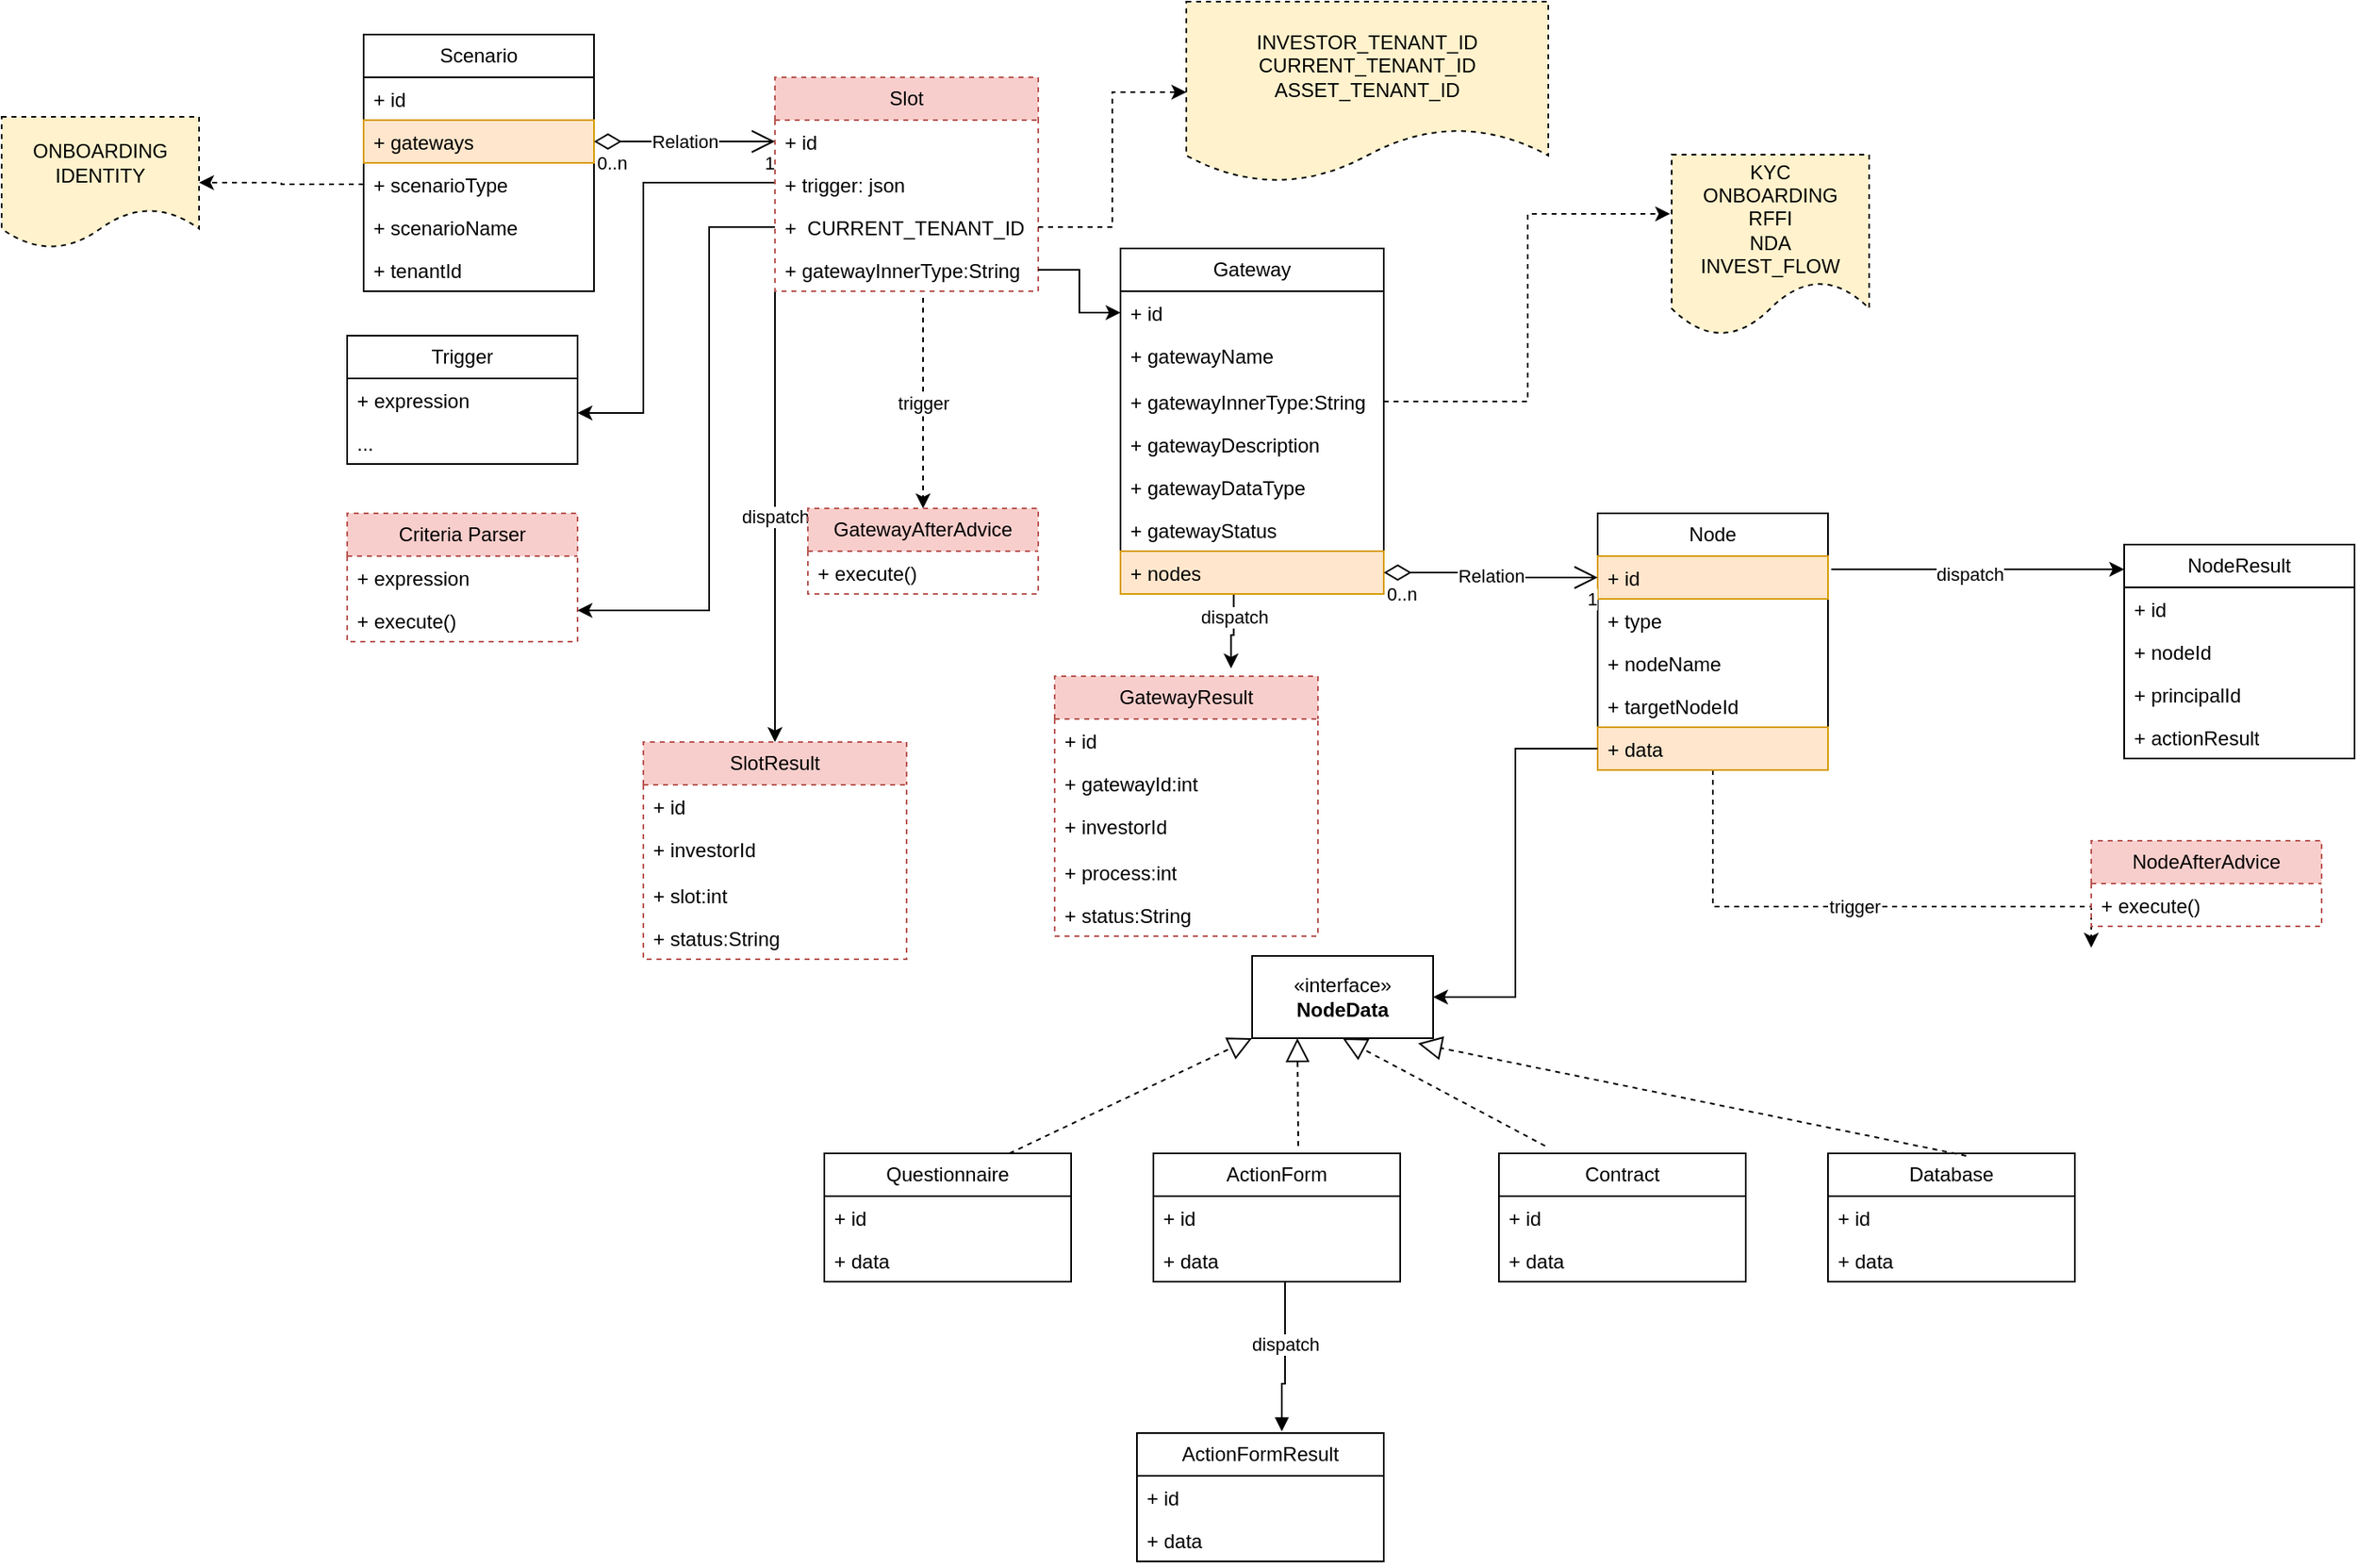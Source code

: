 <mxfile version="21.1.5" type="github">
  <diagram name="Page-1" id="zkiOzuIirDhht_6JCu3d">
    <mxGraphModel dx="2222" dy="1709" grid="1" gridSize="10" guides="1" tooltips="1" connect="1" arrows="1" fold="1" page="1" pageScale="1" pageWidth="850" pageHeight="1100" math="0" shadow="0">
      <root>
        <mxCell id="0" />
        <mxCell id="1" parent="0" />
        <mxCell id="HiliEsV1Wk5pN1YROUXO-3" value="Scenario" style="swimlane;fontStyle=0;childLayout=stackLayout;horizontal=1;startSize=26;fillColor=none;horizontalStack=0;resizeParent=1;resizeParentMax=0;resizeLast=0;collapsible=1;marginBottom=0;whiteSpace=wrap;html=1;" vertex="1" parent="1">
          <mxGeometry x="-370" y="-10" width="140" height="156" as="geometry" />
        </mxCell>
        <mxCell id="HiliEsV1Wk5pN1YROUXO-4" value="+ id" style="text;strokeColor=none;fillColor=none;align=left;verticalAlign=top;spacingLeft=4;spacingRight=4;overflow=hidden;rotatable=0;points=[[0,0.5],[1,0.5]];portConstraint=eastwest;whiteSpace=wrap;html=1;" vertex="1" parent="HiliEsV1Wk5pN1YROUXO-3">
          <mxGeometry y="26" width="140" height="26" as="geometry" />
        </mxCell>
        <mxCell id="HiliEsV1Wk5pN1YROUXO-9" value="+&amp;nbsp;gateways" style="text;strokeColor=#d79b00;fillColor=#ffe6cc;align=left;verticalAlign=top;spacingLeft=4;spacingRight=4;overflow=hidden;rotatable=0;points=[[0,0.5],[1,0.5]];portConstraint=eastwest;whiteSpace=wrap;html=1;" vertex="1" parent="HiliEsV1Wk5pN1YROUXO-3">
          <mxGeometry y="52" width="140" height="26" as="geometry" />
        </mxCell>
        <mxCell id="HiliEsV1Wk5pN1YROUXO-5" value="+ scenarioType" style="text;strokeColor=none;fillColor=none;align=left;verticalAlign=top;spacingLeft=4;spacingRight=4;overflow=hidden;rotatable=0;points=[[0,0.5],[1,0.5]];portConstraint=eastwest;whiteSpace=wrap;html=1;" vertex="1" parent="HiliEsV1Wk5pN1YROUXO-3">
          <mxGeometry y="78" width="140" height="26" as="geometry" />
        </mxCell>
        <mxCell id="HiliEsV1Wk5pN1YROUXO-7" value="+ scenarioName" style="text;strokeColor=none;fillColor=none;align=left;verticalAlign=top;spacingLeft=4;spacingRight=4;overflow=hidden;rotatable=0;points=[[0,0.5],[1,0.5]];portConstraint=eastwest;whiteSpace=wrap;html=1;" vertex="1" parent="HiliEsV1Wk5pN1YROUXO-3">
          <mxGeometry y="104" width="140" height="26" as="geometry" />
        </mxCell>
        <mxCell id="HiliEsV1Wk5pN1YROUXO-6" value="+&amp;nbsp;tenantId" style="text;strokeColor=none;fillColor=none;align=left;verticalAlign=top;spacingLeft=4;spacingRight=4;overflow=hidden;rotatable=0;points=[[0,0.5],[1,0.5]];portConstraint=eastwest;whiteSpace=wrap;html=1;" vertex="1" parent="HiliEsV1Wk5pN1YROUXO-3">
          <mxGeometry y="130" width="140" height="26" as="geometry" />
        </mxCell>
        <mxCell id="HiliEsV1Wk5pN1YROUXO-122" value="trigger" style="edgeStyle=orthogonalEdgeStyle;rounded=0;orthogonalLoop=1;jettySize=auto;html=1;dashed=1;entryX=0.5;entryY=0;entryDx=0;entryDy=0;" edge="1" parent="1" target="HiliEsV1Wk5pN1YROUXO-120">
          <mxGeometry relative="1" as="geometry">
            <mxPoint x="-30" y="150" as="sourcePoint" />
            <mxPoint x="-30" y="339" as="targetPoint" />
            <Array as="points">
              <mxPoint x="-30" y="150" />
            </Array>
          </mxGeometry>
        </mxCell>
        <mxCell id="HiliEsV1Wk5pN1YROUXO-138" value="" style="edgeStyle=orthogonalEdgeStyle;rounded=0;orthogonalLoop=1;jettySize=auto;html=1;entryX=0.67;entryY=-0.03;entryDx=0;entryDy=0;entryPerimeter=0;exitX=0.43;exitY=1.006;exitDx=0;exitDy=0;exitPerimeter=0;" edge="1" parent="1" source="HiliEsV1Wk5pN1YROUXO-17" target="HiliEsV1Wk5pN1YROUXO-130">
          <mxGeometry relative="1" as="geometry" />
        </mxCell>
        <mxCell id="HiliEsV1Wk5pN1YROUXO-139" value="dispatch" style="edgeLabel;html=1;align=center;verticalAlign=middle;resizable=0;points=[];" vertex="1" connectable="0" parent="HiliEsV1Wk5pN1YROUXO-138">
          <mxGeometry x="-0.399" relative="1" as="geometry">
            <mxPoint as="offset" />
          </mxGeometry>
        </mxCell>
        <mxCell id="HiliEsV1Wk5pN1YROUXO-10" value="Gateway" style="swimlane;fontStyle=0;childLayout=stackLayout;horizontal=1;startSize=26;fillColor=none;horizontalStack=0;resizeParent=1;resizeParentMax=0;resizeLast=0;collapsible=1;marginBottom=0;whiteSpace=wrap;html=1;" vertex="1" parent="1">
          <mxGeometry x="90" y="120" width="160" height="210" as="geometry" />
        </mxCell>
        <mxCell id="HiliEsV1Wk5pN1YROUXO-11" value="+ id" style="text;strokeColor=none;fillColor=none;align=left;verticalAlign=top;spacingLeft=4;spacingRight=4;overflow=hidden;rotatable=0;points=[[0,0.5],[1,0.5]];portConstraint=eastwest;whiteSpace=wrap;html=1;" vertex="1" parent="HiliEsV1Wk5pN1YROUXO-10">
          <mxGeometry y="26" width="160" height="26" as="geometry" />
        </mxCell>
        <mxCell id="HiliEsV1Wk5pN1YROUXO-12" value="+ gatewayName" style="text;strokeColor=none;fillColor=none;align=left;verticalAlign=top;spacingLeft=4;spacingRight=4;overflow=hidden;rotatable=0;points=[[0,0.5],[1,0.5]];portConstraint=eastwest;whiteSpace=wrap;html=1;" vertex="1" parent="HiliEsV1Wk5pN1YROUXO-10">
          <mxGeometry y="52" width="160" height="28" as="geometry" />
        </mxCell>
        <mxCell id="HiliEsV1Wk5pN1YROUXO-13" value="+ gatewayInnerType:String" style="text;strokeColor=none;fillColor=none;align=left;verticalAlign=top;spacingLeft=4;spacingRight=4;overflow=hidden;rotatable=0;points=[[0,0.5],[1,0.5]];portConstraint=eastwest;whiteSpace=wrap;html=1;" vertex="1" parent="HiliEsV1Wk5pN1YROUXO-10">
          <mxGeometry y="80" width="160" height="26" as="geometry" />
        </mxCell>
        <mxCell id="HiliEsV1Wk5pN1YROUXO-14" value="+&amp;nbsp;gatewayDescription" style="text;strokeColor=none;fillColor=none;align=left;verticalAlign=top;spacingLeft=4;spacingRight=4;overflow=hidden;rotatable=0;points=[[0,0.5],[1,0.5]];portConstraint=eastwest;whiteSpace=wrap;html=1;" vertex="1" parent="HiliEsV1Wk5pN1YROUXO-10">
          <mxGeometry y="106" width="160" height="26" as="geometry" />
        </mxCell>
        <mxCell id="HiliEsV1Wk5pN1YROUXO-15" value="+&amp;nbsp;gatewayDataType" style="text;strokeColor=none;fillColor=none;align=left;verticalAlign=top;spacingLeft=4;spacingRight=4;overflow=hidden;rotatable=0;points=[[0,0.5],[1,0.5]];portConstraint=eastwest;whiteSpace=wrap;html=1;" vertex="1" parent="HiliEsV1Wk5pN1YROUXO-10">
          <mxGeometry y="132" width="160" height="26" as="geometry" />
        </mxCell>
        <mxCell id="HiliEsV1Wk5pN1YROUXO-75" value="+&amp;nbsp;gatewayStatus" style="text;strokeColor=none;fillColor=none;align=left;verticalAlign=top;spacingLeft=4;spacingRight=4;overflow=hidden;rotatable=0;points=[[0,0.5],[1,0.5]];portConstraint=eastwest;whiteSpace=wrap;html=1;" vertex="1" parent="HiliEsV1Wk5pN1YROUXO-10">
          <mxGeometry y="158" width="160" height="26" as="geometry" />
        </mxCell>
        <mxCell id="HiliEsV1Wk5pN1YROUXO-17" value="+&amp;nbsp;nodes" style="text;strokeColor=#d79b00;fillColor=#ffe6cc;align=left;verticalAlign=top;spacingLeft=4;spacingRight=4;overflow=hidden;rotatable=0;points=[[0,0.5],[1,0.5]];portConstraint=eastwest;whiteSpace=wrap;html=1;" vertex="1" parent="HiliEsV1Wk5pN1YROUXO-10">
          <mxGeometry y="184" width="160" height="26" as="geometry" />
        </mxCell>
        <mxCell id="HiliEsV1Wk5pN1YROUXO-100" style="edgeStyle=orthogonalEdgeStyle;rounded=0;orthogonalLoop=1;jettySize=auto;html=1;" edge="1" parent="1">
          <mxGeometry relative="1" as="geometry">
            <mxPoint x="522" y="315" as="sourcePoint" />
            <mxPoint x="700" y="315" as="targetPoint" />
            <Array as="points">
              <mxPoint x="690" y="315" />
            </Array>
          </mxGeometry>
        </mxCell>
        <mxCell id="HiliEsV1Wk5pN1YROUXO-102" value="dispatch" style="edgeLabel;html=1;align=center;verticalAlign=middle;resizable=0;points=[];" vertex="1" connectable="0" parent="HiliEsV1Wk5pN1YROUXO-100">
          <mxGeometry x="-0.063" y="-3" relative="1" as="geometry">
            <mxPoint as="offset" />
          </mxGeometry>
        </mxCell>
        <mxCell id="HiliEsV1Wk5pN1YROUXO-119" value="trigger" style="edgeStyle=orthogonalEdgeStyle;rounded=0;orthogonalLoop=1;jettySize=auto;html=1;entryX=0;entryY=0.5;entryDx=0;entryDy=0;dashed=1;" edge="1" parent="1" source="HiliEsV1Wk5pN1YROUXO-18">
          <mxGeometry relative="1" as="geometry">
            <mxPoint x="680" y="545" as="targetPoint" />
            <Array as="points">
              <mxPoint x="450" y="520" />
              <mxPoint x="680" y="520" />
            </Array>
          </mxGeometry>
        </mxCell>
        <mxCell id="HiliEsV1Wk5pN1YROUXO-18" value="Node" style="swimlane;fontStyle=0;childLayout=stackLayout;horizontal=1;startSize=26;fillColor=none;horizontalStack=0;resizeParent=1;resizeParentMax=0;resizeLast=0;collapsible=1;marginBottom=0;whiteSpace=wrap;html=1;" vertex="1" parent="1">
          <mxGeometry x="380" y="281" width="140" height="156" as="geometry" />
        </mxCell>
        <mxCell id="HiliEsV1Wk5pN1YROUXO-19" value="+ id" style="text;strokeColor=#d79b00;fillColor=#ffe6cc;align=left;verticalAlign=top;spacingLeft=4;spacingRight=4;overflow=hidden;rotatable=0;points=[[0,0.5],[1,0.5]];portConstraint=eastwest;whiteSpace=wrap;html=1;" vertex="1" parent="HiliEsV1Wk5pN1YROUXO-18">
          <mxGeometry y="26" width="140" height="26" as="geometry" />
        </mxCell>
        <mxCell id="HiliEsV1Wk5pN1YROUXO-20" value="+ type" style="text;strokeColor=none;fillColor=none;align=left;verticalAlign=top;spacingLeft=4;spacingRight=4;overflow=hidden;rotatable=0;points=[[0,0.5],[1,0.5]];portConstraint=eastwest;whiteSpace=wrap;html=1;" vertex="1" parent="HiliEsV1Wk5pN1YROUXO-18">
          <mxGeometry y="52" width="140" height="26" as="geometry" />
        </mxCell>
        <mxCell id="HiliEsV1Wk5pN1YROUXO-21" value="+ nodeName" style="text;strokeColor=none;fillColor=none;align=left;verticalAlign=top;spacingLeft=4;spacingRight=4;overflow=hidden;rotatable=0;points=[[0,0.5],[1,0.5]];portConstraint=eastwest;whiteSpace=wrap;html=1;" vertex="1" parent="HiliEsV1Wk5pN1YROUXO-18">
          <mxGeometry y="78" width="140" height="26" as="geometry" />
        </mxCell>
        <mxCell id="HiliEsV1Wk5pN1YROUXO-22" value="+&amp;nbsp;targetNodeId" style="text;strokeColor=none;fillColor=none;align=left;verticalAlign=top;spacingLeft=4;spacingRight=4;overflow=hidden;rotatable=0;points=[[0,0.5],[1,0.5]];portConstraint=eastwest;whiteSpace=wrap;html=1;" vertex="1" parent="HiliEsV1Wk5pN1YROUXO-18">
          <mxGeometry y="104" width="140" height="26" as="geometry" />
        </mxCell>
        <mxCell id="HiliEsV1Wk5pN1YROUXO-33" value="+ data" style="text;strokeColor=#d79b00;fillColor=#ffe6cc;align=left;verticalAlign=top;spacingLeft=4;spacingRight=4;overflow=hidden;rotatable=0;points=[[0,0.5],[1,0.5]];portConstraint=eastwest;whiteSpace=wrap;html=1;" vertex="1" parent="HiliEsV1Wk5pN1YROUXO-18">
          <mxGeometry y="130" width="140" height="26" as="geometry" />
        </mxCell>
        <mxCell id="HiliEsV1Wk5pN1YROUXO-26" value="Relation" style="endArrow=open;html=1;endSize=12;startArrow=diamondThin;startSize=14;startFill=0;edgeStyle=orthogonalEdgeStyle;rounded=0;exitX=1;exitY=0.5;exitDx=0;exitDy=0;entryX=0;entryY=0.5;entryDx=0;entryDy=0;" edge="1" parent="1" source="HiliEsV1Wk5pN1YROUXO-9" target="HiliEsV1Wk5pN1YROUXO-105">
          <mxGeometry relative="1" as="geometry">
            <mxPoint x="190" y="350" as="sourcePoint" />
            <mxPoint x="350" y="350" as="targetPoint" />
            <mxPoint as="offset" />
          </mxGeometry>
        </mxCell>
        <mxCell id="HiliEsV1Wk5pN1YROUXO-27" value="0..n" style="edgeLabel;resizable=0;html=1;align=left;verticalAlign=top;" connectable="0" vertex="1" parent="HiliEsV1Wk5pN1YROUXO-26">
          <mxGeometry x="-1" relative="1" as="geometry">
            <mxPoint as="offset" />
          </mxGeometry>
        </mxCell>
        <mxCell id="HiliEsV1Wk5pN1YROUXO-28" value="1" style="edgeLabel;resizable=0;html=1;align=right;verticalAlign=top;" connectable="0" vertex="1" parent="HiliEsV1Wk5pN1YROUXO-26">
          <mxGeometry x="1" relative="1" as="geometry" />
        </mxCell>
        <mxCell id="HiliEsV1Wk5pN1YROUXO-30" value="Relation" style="endArrow=open;html=1;endSize=12;startArrow=diamondThin;startSize=14;startFill=0;edgeStyle=orthogonalEdgeStyle;rounded=0;exitX=1;exitY=0.5;exitDx=0;exitDy=0;entryX=0;entryY=0.5;entryDx=0;entryDy=0;" edge="1" parent="1" source="HiliEsV1Wk5pN1YROUXO-17" target="HiliEsV1Wk5pN1YROUXO-19">
          <mxGeometry relative="1" as="geometry">
            <mxPoint x="140" y="530" as="sourcePoint" />
            <mxPoint x="300" y="530" as="targetPoint" />
          </mxGeometry>
        </mxCell>
        <mxCell id="HiliEsV1Wk5pN1YROUXO-31" value="0..n" style="edgeLabel;resizable=0;html=1;align=left;verticalAlign=top;" connectable="0" vertex="1" parent="HiliEsV1Wk5pN1YROUXO-30">
          <mxGeometry x="-1" relative="1" as="geometry" />
        </mxCell>
        <mxCell id="HiliEsV1Wk5pN1YROUXO-32" value="1" style="edgeLabel;resizable=0;html=1;align=right;verticalAlign=top;" connectable="0" vertex="1" parent="HiliEsV1Wk5pN1YROUXO-30">
          <mxGeometry x="1" relative="1" as="geometry" />
        </mxCell>
        <mxCell id="HiliEsV1Wk5pN1YROUXO-35" value="Questionnaire" style="swimlane;fontStyle=0;childLayout=stackLayout;horizontal=1;startSize=26;fillColor=none;horizontalStack=0;resizeParent=1;resizeParentMax=0;resizeLast=0;collapsible=1;marginBottom=0;whiteSpace=wrap;html=1;" vertex="1" parent="1">
          <mxGeometry x="-90" y="670" width="150" height="78" as="geometry" />
        </mxCell>
        <mxCell id="HiliEsV1Wk5pN1YROUXO-36" value="+ id" style="text;strokeColor=none;fillColor=none;align=left;verticalAlign=top;spacingLeft=4;spacingRight=4;overflow=hidden;rotatable=0;points=[[0,0.5],[1,0.5]];portConstraint=eastwest;whiteSpace=wrap;html=1;" vertex="1" parent="HiliEsV1Wk5pN1YROUXO-35">
          <mxGeometry y="26" width="150" height="26" as="geometry" />
        </mxCell>
        <mxCell id="HiliEsV1Wk5pN1YROUXO-41" value="+ data" style="text;strokeColor=none;fillColor=none;align=left;verticalAlign=top;spacingLeft=4;spacingRight=4;overflow=hidden;rotatable=0;points=[[0,0.5],[1,0.5]];portConstraint=eastwest;whiteSpace=wrap;html=1;" vertex="1" parent="HiliEsV1Wk5pN1YROUXO-35">
          <mxGeometry y="52" width="150" height="26" as="geometry" />
        </mxCell>
        <mxCell id="HiliEsV1Wk5pN1YROUXO-44" style="edgeStyle=orthogonalEdgeStyle;rounded=0;orthogonalLoop=1;jettySize=auto;html=1;entryX=1;entryY=0.5;entryDx=0;entryDy=0;" edge="1" parent="1" source="HiliEsV1Wk5pN1YROUXO-33" target="HiliEsV1Wk5pN1YROUXO-57">
          <mxGeometry relative="1" as="geometry">
            <mxPoint x="340" y="669" as="targetPoint" />
          </mxGeometry>
        </mxCell>
        <mxCell id="HiliEsV1Wk5pN1YROUXO-45" value="ActionForm" style="swimlane;fontStyle=0;childLayout=stackLayout;horizontal=1;startSize=26;fillColor=none;horizontalStack=0;resizeParent=1;resizeParentMax=0;resizeLast=0;collapsible=1;marginBottom=0;whiteSpace=wrap;html=1;" vertex="1" parent="1">
          <mxGeometry x="110" y="670" width="150" height="78" as="geometry" />
        </mxCell>
        <mxCell id="HiliEsV1Wk5pN1YROUXO-46" value="+ id" style="text;strokeColor=none;fillColor=none;align=left;verticalAlign=top;spacingLeft=4;spacingRight=4;overflow=hidden;rotatable=0;points=[[0,0.5],[1,0.5]];portConstraint=eastwest;whiteSpace=wrap;html=1;" vertex="1" parent="HiliEsV1Wk5pN1YROUXO-45">
          <mxGeometry y="26" width="150" height="26" as="geometry" />
        </mxCell>
        <mxCell id="HiliEsV1Wk5pN1YROUXO-47" value="+ data" style="text;strokeColor=none;fillColor=none;align=left;verticalAlign=top;spacingLeft=4;spacingRight=4;overflow=hidden;rotatable=0;points=[[0,0.5],[1,0.5]];portConstraint=eastwest;whiteSpace=wrap;html=1;" vertex="1" parent="HiliEsV1Wk5pN1YROUXO-45">
          <mxGeometry y="52" width="150" height="26" as="geometry" />
        </mxCell>
        <mxCell id="HiliEsV1Wk5pN1YROUXO-48" value="Contract" style="swimlane;fontStyle=0;childLayout=stackLayout;horizontal=1;startSize=26;fillColor=none;horizontalStack=0;resizeParent=1;resizeParentMax=0;resizeLast=0;collapsible=1;marginBottom=0;whiteSpace=wrap;html=1;" vertex="1" parent="1">
          <mxGeometry x="320" y="670" width="150" height="78" as="geometry" />
        </mxCell>
        <mxCell id="HiliEsV1Wk5pN1YROUXO-49" value="+ id" style="text;strokeColor=none;fillColor=none;align=left;verticalAlign=top;spacingLeft=4;spacingRight=4;overflow=hidden;rotatable=0;points=[[0,0.5],[1,0.5]];portConstraint=eastwest;whiteSpace=wrap;html=1;" vertex="1" parent="HiliEsV1Wk5pN1YROUXO-48">
          <mxGeometry y="26" width="150" height="26" as="geometry" />
        </mxCell>
        <mxCell id="HiliEsV1Wk5pN1YROUXO-50" value="+ data" style="text;strokeColor=none;fillColor=none;align=left;verticalAlign=top;spacingLeft=4;spacingRight=4;overflow=hidden;rotatable=0;points=[[0,0.5],[1,0.5]];portConstraint=eastwest;whiteSpace=wrap;html=1;" vertex="1" parent="HiliEsV1Wk5pN1YROUXO-48">
          <mxGeometry y="52" width="150" height="26" as="geometry" />
        </mxCell>
        <mxCell id="HiliEsV1Wk5pN1YROUXO-56" value="" style="endArrow=block;dashed=1;endFill=0;endSize=12;html=1;rounded=0;exitX=0.75;exitY=0;exitDx=0;exitDy=0;entryX=0;entryY=1;entryDx=0;entryDy=0;" edge="1" parent="1" source="HiliEsV1Wk5pN1YROUXO-35" target="HiliEsV1Wk5pN1YROUXO-57">
          <mxGeometry width="160" relative="1" as="geometry">
            <mxPoint x="80" y="740" as="sourcePoint" />
            <mxPoint x="240" y="740" as="targetPoint" />
          </mxGeometry>
        </mxCell>
        <mxCell id="HiliEsV1Wk5pN1YROUXO-57" value="«interface»&lt;br&gt;&lt;b&gt;NodeData&lt;/b&gt;" style="html=1;whiteSpace=wrap;" vertex="1" parent="1">
          <mxGeometry x="170" y="550" width="110" height="50" as="geometry" />
        </mxCell>
        <mxCell id="HiliEsV1Wk5pN1YROUXO-58" value="" style="endArrow=block;dashed=1;endFill=0;endSize=12;html=1;rounded=0;exitX=0.587;exitY=-0.058;exitDx=0;exitDy=0;exitPerimeter=0;entryX=0.25;entryY=1;entryDx=0;entryDy=0;" edge="1" parent="1" source="HiliEsV1Wk5pN1YROUXO-45" target="HiliEsV1Wk5pN1YROUXO-57">
          <mxGeometry width="160" relative="1" as="geometry">
            <mxPoint x="238" y="690" as="sourcePoint" />
            <mxPoint x="189" y="806" as="targetPoint" />
          </mxGeometry>
        </mxCell>
        <mxCell id="HiliEsV1Wk5pN1YROUXO-60" value="" style="endArrow=block;dashed=1;endFill=0;endSize=12;html=1;rounded=0;entryX=0.5;entryY=1;entryDx=0;entryDy=0;exitX=0.187;exitY=-0.058;exitDx=0;exitDy=0;exitPerimeter=0;" edge="1" parent="1" source="HiliEsV1Wk5pN1YROUXO-48" target="HiliEsV1Wk5pN1YROUXO-57">
          <mxGeometry width="160" relative="1" as="geometry">
            <mxPoint x="259" y="691" as="sourcePoint" />
            <mxPoint x="279" y="810" as="targetPoint" />
          </mxGeometry>
        </mxCell>
        <mxCell id="HiliEsV1Wk5pN1YROUXO-61" value="Database" style="swimlane;fontStyle=0;childLayout=stackLayout;horizontal=1;startSize=26;fillColor=none;horizontalStack=0;resizeParent=1;resizeParentMax=0;resizeLast=0;collapsible=1;marginBottom=0;whiteSpace=wrap;html=1;" vertex="1" parent="1">
          <mxGeometry x="520" y="670" width="150" height="78" as="geometry" />
        </mxCell>
        <mxCell id="HiliEsV1Wk5pN1YROUXO-62" value="+ id" style="text;strokeColor=none;fillColor=none;align=left;verticalAlign=top;spacingLeft=4;spacingRight=4;overflow=hidden;rotatable=0;points=[[0,0.5],[1,0.5]];portConstraint=eastwest;whiteSpace=wrap;html=1;" vertex="1" parent="HiliEsV1Wk5pN1YROUXO-61">
          <mxGeometry y="26" width="150" height="26" as="geometry" />
        </mxCell>
        <mxCell id="HiliEsV1Wk5pN1YROUXO-63" value="+ data" style="text;strokeColor=none;fillColor=none;align=left;verticalAlign=top;spacingLeft=4;spacingRight=4;overflow=hidden;rotatable=0;points=[[0,0.5],[1,0.5]];portConstraint=eastwest;whiteSpace=wrap;html=1;" vertex="1" parent="HiliEsV1Wk5pN1YROUXO-61">
          <mxGeometry y="52" width="150" height="26" as="geometry" />
        </mxCell>
        <mxCell id="HiliEsV1Wk5pN1YROUXO-64" value="" style="endArrow=block;dashed=1;endFill=0;endSize=12;html=1;rounded=0;exitX=0.56;exitY=0.019;exitDx=0;exitDy=0;exitPerimeter=0;entryX=0.917;entryY=1.063;entryDx=0;entryDy=0;entryPerimeter=0;" edge="1" parent="1" source="HiliEsV1Wk5pN1YROUXO-61" target="HiliEsV1Wk5pN1YROUXO-57">
          <mxGeometry width="160" relative="1" as="geometry">
            <mxPoint x="287" y="690" as="sourcePoint" />
            <mxPoint x="260" y="580" as="targetPoint" />
          </mxGeometry>
        </mxCell>
        <mxCell id="HiliEsV1Wk5pN1YROUXO-65" value="NodeResult" style="swimlane;fontStyle=0;childLayout=stackLayout;horizontal=1;startSize=26;fillColor=none;horizontalStack=0;resizeParent=1;resizeParentMax=0;resizeLast=0;collapsible=1;marginBottom=0;whiteSpace=wrap;html=1;" vertex="1" parent="1">
          <mxGeometry x="700" y="300" width="140" height="130" as="geometry" />
        </mxCell>
        <mxCell id="HiliEsV1Wk5pN1YROUXO-66" value="+ id" style="text;strokeColor=none;fillColor=none;align=left;verticalAlign=top;spacingLeft=4;spacingRight=4;overflow=hidden;rotatable=0;points=[[0,0.5],[1,0.5]];portConstraint=eastwest;whiteSpace=wrap;html=1;" vertex="1" parent="HiliEsV1Wk5pN1YROUXO-65">
          <mxGeometry y="26" width="140" height="26" as="geometry" />
        </mxCell>
        <mxCell id="HiliEsV1Wk5pN1YROUXO-67" value="+ nodeId" style="text;align=left;verticalAlign=top;spacingLeft=4;spacingRight=4;overflow=hidden;rotatable=0;points=[[0,0.5],[1,0.5]];portConstraint=eastwest;whiteSpace=wrap;html=1;" vertex="1" parent="HiliEsV1Wk5pN1YROUXO-65">
          <mxGeometry y="52" width="140" height="26" as="geometry" />
        </mxCell>
        <mxCell id="HiliEsV1Wk5pN1YROUXO-68" value="+ principalId" style="text;strokeColor=none;fillColor=none;align=left;verticalAlign=top;spacingLeft=4;spacingRight=4;overflow=hidden;rotatable=0;points=[[0,0.5],[1,0.5]];portConstraint=eastwest;whiteSpace=wrap;html=1;" vertex="1" parent="HiliEsV1Wk5pN1YROUXO-65">
          <mxGeometry y="78" width="140" height="26" as="geometry" />
        </mxCell>
        <mxCell id="HiliEsV1Wk5pN1YROUXO-70" value="+&amp;nbsp;actionResult" style="text;strokeColor=none;fillColor=none;align=left;verticalAlign=top;spacingLeft=4;spacingRight=4;overflow=hidden;rotatable=0;points=[[0,0.5],[1,0.5]];portConstraint=eastwest;whiteSpace=wrap;html=1;" vertex="1" parent="HiliEsV1Wk5pN1YROUXO-65">
          <mxGeometry y="104" width="140" height="26" as="geometry" />
        </mxCell>
        <mxCell id="HiliEsV1Wk5pN1YROUXO-76" value="ActionFormResult" style="swimlane;fontStyle=0;childLayout=stackLayout;horizontal=1;startSize=26;fillColor=none;horizontalStack=0;resizeParent=1;resizeParentMax=0;resizeLast=0;collapsible=1;marginBottom=0;whiteSpace=wrap;html=1;" vertex="1" parent="1">
          <mxGeometry x="100" y="840" width="150" height="78" as="geometry" />
        </mxCell>
        <mxCell id="HiliEsV1Wk5pN1YROUXO-77" value="+ id" style="text;strokeColor=none;fillColor=none;align=left;verticalAlign=top;spacingLeft=4;spacingRight=4;overflow=hidden;rotatable=0;points=[[0,0.5],[1,0.5]];portConstraint=eastwest;whiteSpace=wrap;html=1;" vertex="1" parent="HiliEsV1Wk5pN1YROUXO-76">
          <mxGeometry y="26" width="150" height="26" as="geometry" />
        </mxCell>
        <mxCell id="HiliEsV1Wk5pN1YROUXO-78" value="+ data" style="text;strokeColor=none;fillColor=none;align=left;verticalAlign=top;spacingLeft=4;spacingRight=4;overflow=hidden;rotatable=0;points=[[0,0.5],[1,0.5]];portConstraint=eastwest;whiteSpace=wrap;html=1;" vertex="1" parent="HiliEsV1Wk5pN1YROUXO-76">
          <mxGeometry y="52" width="150" height="26" as="geometry" />
        </mxCell>
        <mxCell id="HiliEsV1Wk5pN1YROUXO-79" value="dispatch" style="html=1;verticalAlign=bottom;endArrow=block;edgeStyle=elbowEdgeStyle;elbow=vertical;curved=0;rounded=0;entryX=0.587;entryY=-0.013;entryDx=0;entryDy=0;entryPerimeter=0;" edge="1" parent="1" target="HiliEsV1Wk5pN1YROUXO-76">
          <mxGeometry width="80" relative="1" as="geometry">
            <mxPoint x="190" y="748" as="sourcePoint" />
            <mxPoint x="300" y="750" as="targetPoint" />
            <Array as="points">
              <mxPoint x="190" y="810" />
              <mxPoint x="190" y="770" />
            </Array>
          </mxGeometry>
        </mxCell>
        <mxCell id="HiliEsV1Wk5pN1YROUXO-82" value="ONBOARDING&lt;br&gt;IDENTITY" style="shape=document;whiteSpace=wrap;html=1;boundedLbl=1;fillColor=#fff2cc;strokeColor=default;dashed=1;" vertex="1" parent="1">
          <mxGeometry x="-590" y="40" width="120" height="80" as="geometry" />
        </mxCell>
        <mxCell id="HiliEsV1Wk5pN1YROUXO-83" value="Trigger" style="swimlane;fontStyle=0;childLayout=stackLayout;horizontal=1;startSize=26;fillColor=none;horizontalStack=0;resizeParent=1;resizeParentMax=0;resizeLast=0;collapsible=1;marginBottom=0;whiteSpace=wrap;html=1;" vertex="1" parent="1">
          <mxGeometry x="-380" y="173" width="140" height="78" as="geometry" />
        </mxCell>
        <mxCell id="HiliEsV1Wk5pN1YROUXO-85" value="+ expression" style="text;strokeColor=none;fillColor=none;align=left;verticalAlign=top;spacingLeft=4;spacingRight=4;overflow=hidden;rotatable=0;points=[[0,0.5],[1,0.5]];portConstraint=eastwest;whiteSpace=wrap;html=1;" vertex="1" parent="HiliEsV1Wk5pN1YROUXO-83">
          <mxGeometry y="26" width="140" height="26" as="geometry" />
        </mxCell>
        <mxCell id="HiliEsV1Wk5pN1YROUXO-86" value="..." style="text;strokeColor=none;fillColor=none;align=left;verticalAlign=top;spacingLeft=4;spacingRight=4;overflow=hidden;rotatable=0;points=[[0,0.5],[1,0.5]];portConstraint=eastwest;whiteSpace=wrap;html=1;" vertex="1" parent="HiliEsV1Wk5pN1YROUXO-83">
          <mxGeometry y="52" width="140" height="26" as="geometry" />
        </mxCell>
        <mxCell id="HiliEsV1Wk5pN1YROUXO-87" style="edgeStyle=orthogonalEdgeStyle;rounded=0;orthogonalLoop=1;jettySize=auto;html=1;exitX=0;exitY=0.5;exitDx=0;exitDy=0;" edge="1" parent="1" source="HiliEsV1Wk5pN1YROUXO-107" target="HiliEsV1Wk5pN1YROUXO-85">
          <mxGeometry relative="1" as="geometry">
            <mxPoint x="-180" y="259" as="sourcePoint" />
            <mxPoint x="-230.0" y="212" as="targetPoint" />
            <Array as="points">
              <mxPoint x="-200" y="80" />
              <mxPoint x="-200" y="220" />
            </Array>
          </mxGeometry>
        </mxCell>
        <mxCell id="HiliEsV1Wk5pN1YROUXO-148" value="dispatch" style="edgeStyle=orthogonalEdgeStyle;rounded=0;orthogonalLoop=1;jettySize=auto;html=1;entryX=0.5;entryY=0;entryDx=0;entryDy=0;" edge="1" parent="1" source="HiliEsV1Wk5pN1YROUXO-104" target="HiliEsV1Wk5pN1YROUXO-142">
          <mxGeometry relative="1" as="geometry">
            <Array as="points">
              <mxPoint x="-120" y="180" />
              <mxPoint x="-120" y="180" />
            </Array>
          </mxGeometry>
        </mxCell>
        <mxCell id="HiliEsV1Wk5pN1YROUXO-104" value="Slot" style="swimlane;fontStyle=0;childLayout=stackLayout;horizontal=1;startSize=26;fillColor=#f8cecc;horizontalStack=0;resizeParent=1;resizeParentMax=0;resizeLast=0;collapsible=1;marginBottom=0;whiteSpace=wrap;html=1;strokeColor=#b85450;dashed=1;" vertex="1" parent="1">
          <mxGeometry x="-120" y="16" width="160" height="130" as="geometry" />
        </mxCell>
        <mxCell id="HiliEsV1Wk5pN1YROUXO-105" value="+ id" style="text;strokeColor=none;fillColor=none;align=left;verticalAlign=top;spacingLeft=4;spacingRight=4;overflow=hidden;rotatable=0;points=[[0,0.5],[1,0.5]];portConstraint=eastwest;whiteSpace=wrap;html=1;" vertex="1" parent="HiliEsV1Wk5pN1YROUXO-104">
          <mxGeometry y="26" width="160" height="26" as="geometry" />
        </mxCell>
        <mxCell id="HiliEsV1Wk5pN1YROUXO-107" value="+ trigger: json" style="text;strokeColor=none;fillColor=none;align=left;verticalAlign=top;spacingLeft=4;spacingRight=4;overflow=hidden;rotatable=0;points=[[0,0.5],[1,0.5]];portConstraint=eastwest;whiteSpace=wrap;html=1;" vertex="1" parent="HiliEsV1Wk5pN1YROUXO-104">
          <mxGeometry y="52" width="160" height="26" as="geometry" />
        </mxCell>
        <mxCell id="HiliEsV1Wk5pN1YROUXO-106" value="+&amp;nbsp; CURRENT_TENANT_ID" style="text;strokeColor=none;fillColor=none;align=left;verticalAlign=top;spacingLeft=4;spacingRight=4;overflow=hidden;rotatable=0;points=[[0,0.5],[1,0.5]];portConstraint=eastwest;whiteSpace=wrap;html=1;" vertex="1" parent="HiliEsV1Wk5pN1YROUXO-104">
          <mxGeometry y="78" width="160" height="26" as="geometry" />
        </mxCell>
        <mxCell id="HiliEsV1Wk5pN1YROUXO-111" value="+ gatewayInnerType:String" style="text;strokeColor=none;fillColor=none;align=left;verticalAlign=top;spacingLeft=4;spacingRight=4;overflow=hidden;rotatable=0;points=[[0,0.5],[1,0.5]];portConstraint=eastwest;whiteSpace=wrap;html=1;" vertex="1" parent="HiliEsV1Wk5pN1YROUXO-104">
          <mxGeometry y="104" width="160" height="26" as="geometry" />
        </mxCell>
        <mxCell id="HiliEsV1Wk5pN1YROUXO-108" style="edgeStyle=orthogonalEdgeStyle;rounded=0;orthogonalLoop=1;jettySize=auto;html=1;entryX=0;entryY=0.5;entryDx=0;entryDy=0;exitX=1;exitY=0.5;exitDx=0;exitDy=0;" edge="1" parent="1" source="HiliEsV1Wk5pN1YROUXO-111" target="HiliEsV1Wk5pN1YROUXO-11">
          <mxGeometry relative="1" as="geometry" />
        </mxCell>
        <mxCell id="HiliEsV1Wk5pN1YROUXO-112" value="KYC&lt;br&gt;ONBOARDING&lt;br&gt;RFFI&lt;br&gt;NDA&lt;br&gt;INVEST_FLOW" style="shape=document;whiteSpace=wrap;html=1;boundedLbl=1;fillColor=#fff2cc;strokeColor=default;dashed=1;" vertex="1" parent="1">
          <mxGeometry x="425" y="63" width="120" height="110" as="geometry" />
        </mxCell>
        <mxCell id="HiliEsV1Wk5pN1YROUXO-113" style="edgeStyle=orthogonalEdgeStyle;rounded=0;orthogonalLoop=1;jettySize=auto;html=1;entryX=-0.008;entryY=0.327;entryDx=0;entryDy=0;entryPerimeter=0;dashed=1;" edge="1" parent="1" source="HiliEsV1Wk5pN1YROUXO-13" target="HiliEsV1Wk5pN1YROUXO-112">
          <mxGeometry relative="1" as="geometry" />
        </mxCell>
        <mxCell id="HiliEsV1Wk5pN1YROUXO-114" value="NodeAfterAdvice" style="swimlane;fontStyle=0;childLayout=stackLayout;horizontal=1;startSize=26;fillColor=#f8cecc;horizontalStack=0;resizeParent=1;resizeParentMax=0;resizeLast=0;collapsible=1;marginBottom=0;whiteSpace=wrap;html=1;strokeColor=#b85450;dashed=1;" vertex="1" parent="1">
          <mxGeometry x="680" y="480" width="140" height="52" as="geometry" />
        </mxCell>
        <mxCell id="HiliEsV1Wk5pN1YROUXO-115" value="+ execute()" style="text;strokeColor=none;fillColor=none;align=left;verticalAlign=top;spacingLeft=4;spacingRight=4;overflow=hidden;rotatable=0;points=[[0,0.5],[1,0.5]];portConstraint=eastwest;whiteSpace=wrap;html=1;" vertex="1" parent="HiliEsV1Wk5pN1YROUXO-114">
          <mxGeometry y="26" width="140" height="26" as="geometry" />
        </mxCell>
        <mxCell id="HiliEsV1Wk5pN1YROUXO-120" value="GatewayAfterAdvice" style="swimlane;fontStyle=0;childLayout=stackLayout;horizontal=1;startSize=26;fillColor=#f8cecc;horizontalStack=0;resizeParent=1;resizeParentMax=0;resizeLast=0;collapsible=1;marginBottom=0;whiteSpace=wrap;html=1;strokeColor=#b85450;dashed=1;" vertex="1" parent="1">
          <mxGeometry x="-100" y="278" width="140" height="52" as="geometry" />
        </mxCell>
        <mxCell id="HiliEsV1Wk5pN1YROUXO-121" value="+ execute()" style="text;strokeColor=none;fillColor=none;align=left;verticalAlign=top;spacingLeft=4;spacingRight=4;overflow=hidden;rotatable=0;points=[[0,0.5],[1,0.5]];portConstraint=eastwest;whiteSpace=wrap;html=1;" vertex="1" parent="HiliEsV1Wk5pN1YROUXO-120">
          <mxGeometry y="26" width="140" height="26" as="geometry" />
        </mxCell>
        <mxCell id="HiliEsV1Wk5pN1YROUXO-123" value="INVESTOR_TENANT_ID&lt;br&gt;CURRENT_TENANT_ID&lt;br&gt;ASSET_TENANT_ID" style="shape=document;whiteSpace=wrap;html=1;boundedLbl=1;fillColor=#fff2cc;strokeColor=default;dashed=1;" vertex="1" parent="1">
          <mxGeometry x="130" y="-30" width="220" height="110" as="geometry" />
        </mxCell>
        <mxCell id="HiliEsV1Wk5pN1YROUXO-124" style="edgeStyle=orthogonalEdgeStyle;rounded=0;orthogonalLoop=1;jettySize=auto;html=1;dashed=1;entryX=0;entryY=0.5;entryDx=0;entryDy=0;" edge="1" parent="1" source="HiliEsV1Wk5pN1YROUXO-106" target="HiliEsV1Wk5pN1YROUXO-123">
          <mxGeometry relative="1" as="geometry" />
        </mxCell>
        <mxCell id="HiliEsV1Wk5pN1YROUXO-126" value="Criteria Parser" style="swimlane;fontStyle=0;childLayout=stackLayout;horizontal=1;startSize=26;fillColor=#f8cecc;horizontalStack=0;resizeParent=1;resizeParentMax=0;resizeLast=0;collapsible=1;marginBottom=0;whiteSpace=wrap;html=1;strokeColor=#b85450;dashed=1;" vertex="1" parent="1">
          <mxGeometry x="-380" y="281" width="140" height="78" as="geometry" />
        </mxCell>
        <mxCell id="HiliEsV1Wk5pN1YROUXO-127" value="+ expression" style="text;strokeColor=none;fillColor=none;align=left;verticalAlign=top;spacingLeft=4;spacingRight=4;overflow=hidden;rotatable=0;points=[[0,0.5],[1,0.5]];portConstraint=eastwest;whiteSpace=wrap;html=1;" vertex="1" parent="HiliEsV1Wk5pN1YROUXO-126">
          <mxGeometry y="26" width="140" height="26" as="geometry" />
        </mxCell>
        <mxCell id="HiliEsV1Wk5pN1YROUXO-128" value="+ execute()" style="text;strokeColor=none;fillColor=none;align=left;verticalAlign=top;spacingLeft=4;spacingRight=4;overflow=hidden;rotatable=0;points=[[0,0.5],[1,0.5]];portConstraint=eastwest;whiteSpace=wrap;html=1;" vertex="1" parent="HiliEsV1Wk5pN1YROUXO-126">
          <mxGeometry y="52" width="140" height="26" as="geometry" />
        </mxCell>
        <mxCell id="HiliEsV1Wk5pN1YROUXO-129" style="edgeStyle=orthogonalEdgeStyle;rounded=0;orthogonalLoop=1;jettySize=auto;html=1;" edge="1" parent="1" source="HiliEsV1Wk5pN1YROUXO-106">
          <mxGeometry relative="1" as="geometry">
            <mxPoint x="-240" y="340" as="targetPoint" />
            <Array as="points">
              <mxPoint x="-160" y="107" />
              <mxPoint x="-160" y="340" />
            </Array>
          </mxGeometry>
        </mxCell>
        <mxCell id="HiliEsV1Wk5pN1YROUXO-130" value="GatewayResult" style="swimlane;fontStyle=0;childLayout=stackLayout;horizontal=1;startSize=26;fillColor=#f8cecc;horizontalStack=0;resizeParent=1;resizeParentMax=0;resizeLast=0;collapsible=1;marginBottom=0;whiteSpace=wrap;html=1;dashed=1;strokeColor=#b85450;" vertex="1" parent="1">
          <mxGeometry x="50" y="380" width="160" height="158" as="geometry" />
        </mxCell>
        <mxCell id="HiliEsV1Wk5pN1YROUXO-131" value="+ id" style="text;strokeColor=none;fillColor=none;align=left;verticalAlign=top;spacingLeft=4;spacingRight=4;overflow=hidden;rotatable=0;points=[[0,0.5],[1,0.5]];portConstraint=eastwest;whiteSpace=wrap;html=1;" vertex="1" parent="HiliEsV1Wk5pN1YROUXO-130">
          <mxGeometry y="26" width="160" height="26" as="geometry" />
        </mxCell>
        <mxCell id="HiliEsV1Wk5pN1YROUXO-133" value="+ gatewayId:int" style="text;strokeColor=none;fillColor=none;align=left;verticalAlign=top;spacingLeft=4;spacingRight=4;overflow=hidden;rotatable=0;points=[[0,0.5],[1,0.5]];portConstraint=eastwest;whiteSpace=wrap;html=1;" vertex="1" parent="HiliEsV1Wk5pN1YROUXO-130">
          <mxGeometry y="52" width="160" height="26" as="geometry" />
        </mxCell>
        <mxCell id="HiliEsV1Wk5pN1YROUXO-132" value="+ investorId" style="text;strokeColor=none;fillColor=none;align=left;verticalAlign=top;spacingLeft=4;spacingRight=4;overflow=hidden;rotatable=0;points=[[0,0.5],[1,0.5]];portConstraint=eastwest;whiteSpace=wrap;html=1;" vertex="1" parent="HiliEsV1Wk5pN1YROUXO-130">
          <mxGeometry y="78" width="160" height="28" as="geometry" />
        </mxCell>
        <mxCell id="HiliEsV1Wk5pN1YROUXO-140" value="+ process:int" style="text;strokeColor=none;fillColor=none;align=left;verticalAlign=top;spacingLeft=4;spacingRight=4;overflow=hidden;rotatable=0;points=[[0,0.5],[1,0.5]];portConstraint=eastwest;whiteSpace=wrap;html=1;" vertex="1" parent="HiliEsV1Wk5pN1YROUXO-130">
          <mxGeometry y="106" width="160" height="26" as="geometry" />
        </mxCell>
        <mxCell id="HiliEsV1Wk5pN1YROUXO-141" value="+ status:String" style="text;strokeColor=none;fillColor=none;align=left;verticalAlign=top;spacingLeft=4;spacingRight=4;overflow=hidden;rotatable=0;points=[[0,0.5],[1,0.5]];portConstraint=eastwest;whiteSpace=wrap;html=1;" vertex="1" parent="HiliEsV1Wk5pN1YROUXO-130">
          <mxGeometry y="132" width="160" height="26" as="geometry" />
        </mxCell>
        <mxCell id="HiliEsV1Wk5pN1YROUXO-142" value="SlotResult" style="swimlane;fontStyle=0;childLayout=stackLayout;horizontal=1;startSize=26;fillColor=#f8cecc;horizontalStack=0;resizeParent=1;resizeParentMax=0;resizeLast=0;collapsible=1;marginBottom=0;whiteSpace=wrap;html=1;dashed=1;strokeColor=#b85450;" vertex="1" parent="1">
          <mxGeometry x="-200" y="420" width="160" height="132" as="geometry" />
        </mxCell>
        <mxCell id="HiliEsV1Wk5pN1YROUXO-143" value="+ id" style="text;strokeColor=none;fillColor=none;align=left;verticalAlign=top;spacingLeft=4;spacingRight=4;overflow=hidden;rotatable=0;points=[[0,0.5],[1,0.5]];portConstraint=eastwest;whiteSpace=wrap;html=1;" vertex="1" parent="HiliEsV1Wk5pN1YROUXO-142">
          <mxGeometry y="26" width="160" height="26" as="geometry" />
        </mxCell>
        <mxCell id="HiliEsV1Wk5pN1YROUXO-145" value="+ investorId" style="text;strokeColor=none;fillColor=none;align=left;verticalAlign=top;spacingLeft=4;spacingRight=4;overflow=hidden;rotatable=0;points=[[0,0.5],[1,0.5]];portConstraint=eastwest;whiteSpace=wrap;html=1;" vertex="1" parent="HiliEsV1Wk5pN1YROUXO-142">
          <mxGeometry y="52" width="160" height="28" as="geometry" />
        </mxCell>
        <mxCell id="HiliEsV1Wk5pN1YROUXO-146" value="+ slot:int" style="text;strokeColor=none;fillColor=none;align=left;verticalAlign=top;spacingLeft=4;spacingRight=4;overflow=hidden;rotatable=0;points=[[0,0.5],[1,0.5]];portConstraint=eastwest;whiteSpace=wrap;html=1;" vertex="1" parent="HiliEsV1Wk5pN1YROUXO-142">
          <mxGeometry y="80" width="160" height="26" as="geometry" />
        </mxCell>
        <mxCell id="HiliEsV1Wk5pN1YROUXO-147" value="+ status:String" style="text;strokeColor=none;fillColor=none;align=left;verticalAlign=top;spacingLeft=4;spacingRight=4;overflow=hidden;rotatable=0;points=[[0,0.5],[1,0.5]];portConstraint=eastwest;whiteSpace=wrap;html=1;" vertex="1" parent="HiliEsV1Wk5pN1YROUXO-142">
          <mxGeometry y="106" width="160" height="26" as="geometry" />
        </mxCell>
        <mxCell id="HiliEsV1Wk5pN1YROUXO-151" style="edgeStyle=orthogonalEdgeStyle;rounded=0;orthogonalLoop=1;jettySize=auto;html=1;entryX=1;entryY=0.5;entryDx=0;entryDy=0;dashed=1;" edge="1" parent="1" source="HiliEsV1Wk5pN1YROUXO-5" target="HiliEsV1Wk5pN1YROUXO-82">
          <mxGeometry relative="1" as="geometry" />
        </mxCell>
      </root>
    </mxGraphModel>
  </diagram>
</mxfile>
